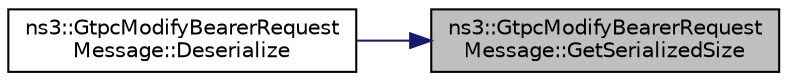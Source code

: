 digraph "ns3::GtpcModifyBearerRequestMessage::GetSerializedSize"
{
 // LATEX_PDF_SIZE
  edge [fontname="Helvetica",fontsize="10",labelfontname="Helvetica",labelfontsize="10"];
  node [fontname="Helvetica",fontsize="10",shape=record];
  rankdir="RL";
  Node1 [label="ns3::GtpcModifyBearerRequest\lMessage::GetSerializedSize",height=0.2,width=0.4,color="black", fillcolor="grey75", style="filled", fontcolor="black",tooltip=" "];
  Node1 -> Node2 [dir="back",color="midnightblue",fontsize="10",style="solid",fontname="Helvetica"];
  Node2 [label="ns3::GtpcModifyBearerRequest\lMessage::Deserialize",height=0.2,width=0.4,color="black", fillcolor="white", style="filled",URL="$classns3_1_1_gtpc_modify_bearer_request_message.html#a251915c793260b52384c490959cfd24c",tooltip=" "];
}
